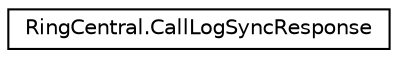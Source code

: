 digraph "Graphical Class Hierarchy"
{
 // LATEX_PDF_SIZE
  edge [fontname="Helvetica",fontsize="10",labelfontname="Helvetica",labelfontsize="10"];
  node [fontname="Helvetica",fontsize="10",shape=record];
  rankdir="LR";
  Node0 [label="RingCentral.CallLogSyncResponse",height=0.2,width=0.4,color="black", fillcolor="white", style="filled",URL="$classRingCentral_1_1CallLogSyncResponse.html",tooltip=" "];
}
